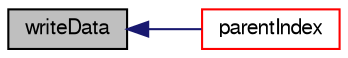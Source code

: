 digraph "writeData"
{
  bgcolor="transparent";
  edge [fontname="FreeSans",fontsize="10",labelfontname="FreeSans",labelfontsize="10"];
  node [fontname="FreeSans",fontsize="10",shape=record];
  rankdir="LR";
  Node1755 [label="writeData",height=0.2,width=0.4,color="black", fillcolor="grey75", style="filled", fontcolor="black"];
  Node1755 -> Node1756 [dir="back",color="midnightblue",fontsize="10",style="solid",fontname="FreeSans"];
  Node1756 [label="parentIndex",height=0.2,width=0.4,color="red",URL="$a21690.html#a4eed19cdbc97968a63b0109384f138e1",tooltip="Get parent of cell. "];
}
